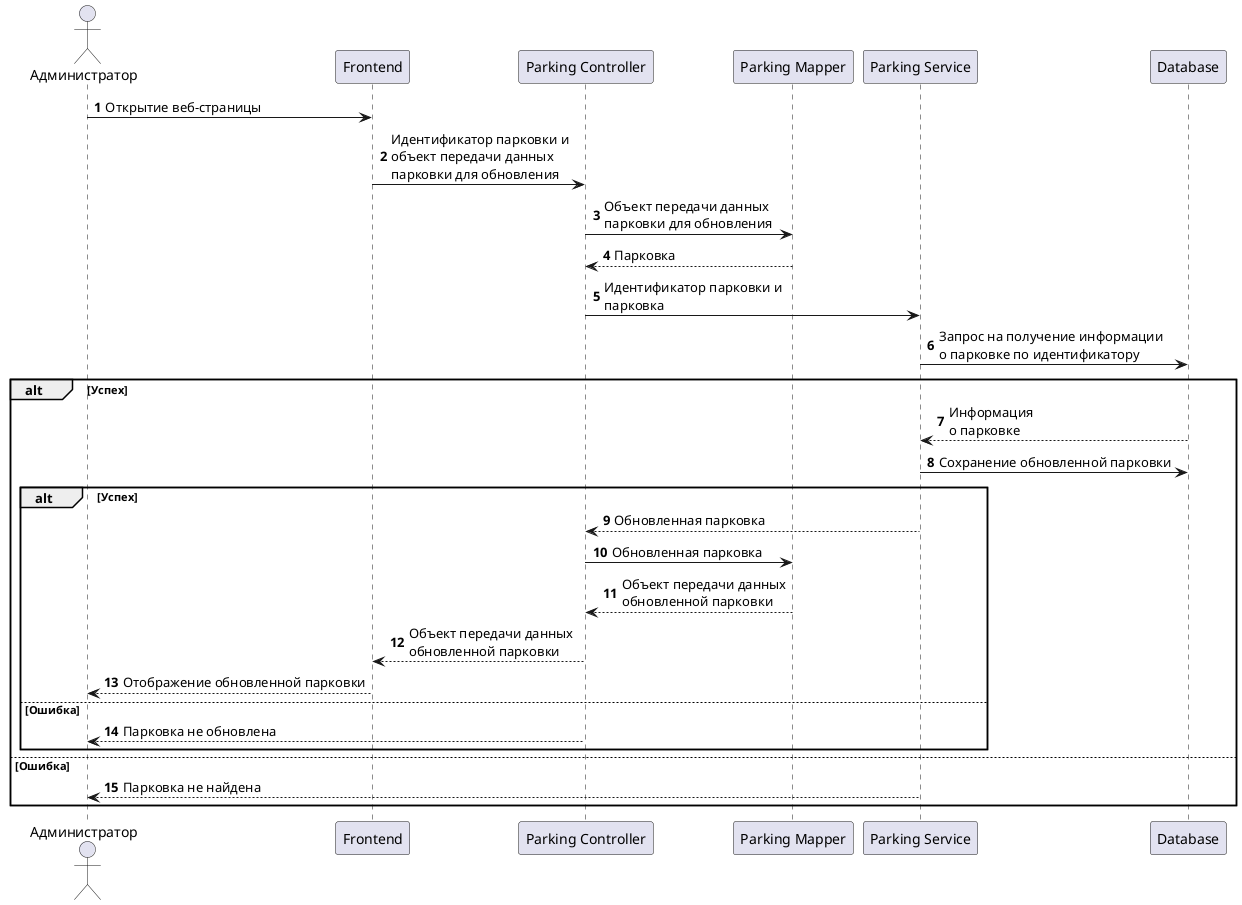 @startuml
'https://plantuml.com/sequence-diagram

autonumber

actor Администратор as adm
participant Frontend as f
participant "Parking Controller" as pc
participant "Parking Mapper" as pm
participant "Parking Service" as ps
participant Database as db

adm -> f: Открытие веб-страницы
f  -> pc: Идентификатор парковки и\nобъект передачи данных\nпарковки для обновления
pc -> pm: Объект передачи данных\nпарковки для обновления
pm --> pc: Парковка
pc -> ps: Идентификатор парковки и\nпарковка
ps -> db: Запрос на получение информации\nо парковке по идентификатору

alt Успех
    db --> ps: Информация\nо парковке
    ps -> db: Сохранение обновленной парковки

    alt Успех
        ps --> pc: Обновленная парковка
        pc -> pm: Обновленная парковка
        pm --> pc: Объект передачи данных\nобновленной парковки
        pc --> f: Объект передачи данных\nобновленной парковки
        f --> adm: Отображение обновленной парковки
    else Ошибка
        pc --> adm: Парковка не обновлена
    end
else Ошибка
    ps --> adm: Парковка не найдена
end

@enduml